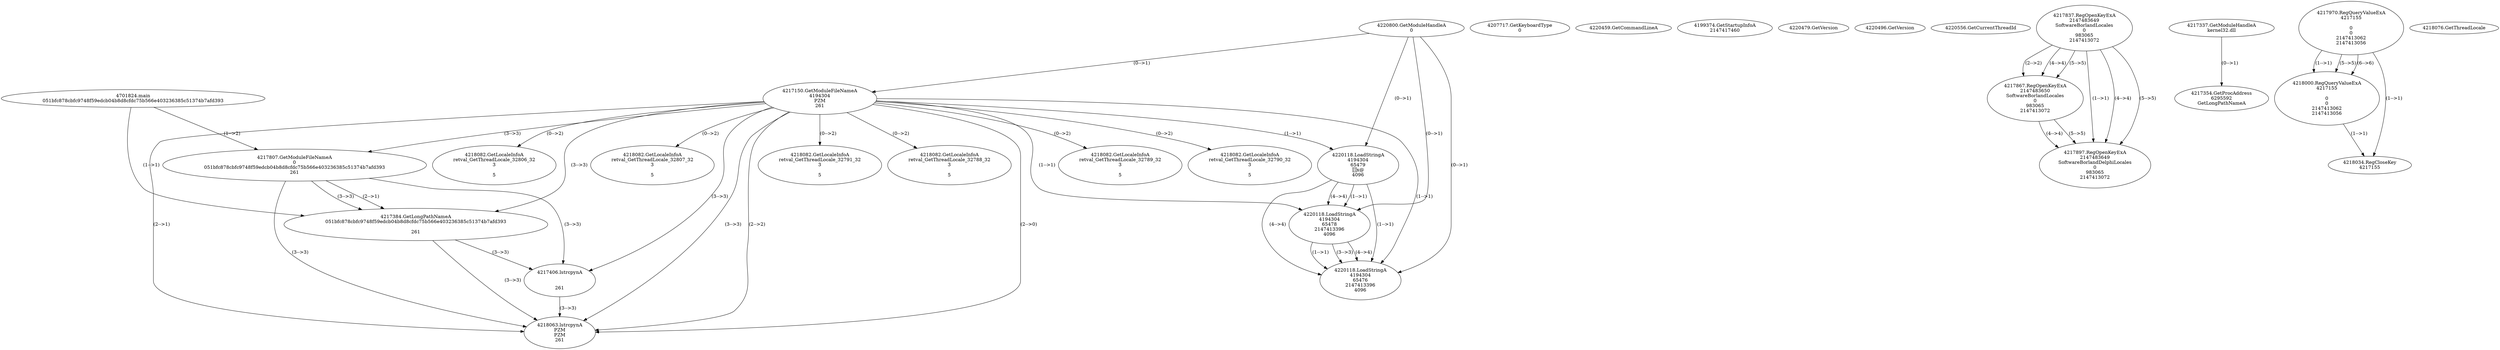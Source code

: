// Global SCDG with merge call
digraph {
	0 [label="4701824.main
051bfc878cbfc9748f59edcb04b8d8cfdc75b566e403236385c51374b7afd393"]
	1 [label="4220800.GetModuleHandleA
0"]
	2 [label="4207717.GetKeyboardType
0"]
	3 [label="4220459.GetCommandLineA
"]
	4 [label="4199374.GetStartupInfoA
2147417460"]
	5 [label="4220479.GetVersion
"]
	6 [label="4220496.GetVersion
"]
	7 [label="4220556.GetCurrentThreadId
"]
	8 [label="4217150.GetModuleFileNameA
4194304
PZM
261"]
	1 -> 8 [label="(0-->1)"]
	9 [label="4217807.GetModuleFileNameA
0
051bfc878cbfc9748f59edcb04b8d8cfdc75b566e403236385c51374b7afd393
261"]
	0 -> 9 [label="(1-->2)"]
	8 -> 9 [label="(3-->3)"]
	10 [label="4217837.RegOpenKeyExA
2147483649
Software\Borland\Locales
0
983065
2147413072"]
	11 [label="4217337.GetModuleHandleA
kernel32.dll"]
	12 [label="4217354.GetProcAddress
6295592
GetLongPathNameA"]
	11 -> 12 [label="(0-->1)"]
	13 [label="4217384.GetLongPathNameA
051bfc878cbfc9748f59edcb04b8d8cfdc75b566e403236385c51374b7afd393

261"]
	0 -> 13 [label="(1-->1)"]
	9 -> 13 [label="(2-->1)"]
	8 -> 13 [label="(3-->3)"]
	9 -> 13 [label="(3-->3)"]
	14 [label="4217406.lstrcpynA


261"]
	8 -> 14 [label="(3-->3)"]
	9 -> 14 [label="(3-->3)"]
	13 -> 14 [label="(3-->3)"]
	15 [label="4217970.RegQueryValueExA
4217155

0
0
2147413062
2147413056"]
	16 [label="4218000.RegQueryValueExA
4217155

0
0
2147413062
2147413056"]
	15 -> 16 [label="(1-->1)"]
	15 -> 16 [label="(5-->5)"]
	15 -> 16 [label="(6-->6)"]
	17 [label="4218034.RegCloseKey
4217155"]
	15 -> 17 [label="(1-->1)"]
	16 -> 17 [label="(1-->1)"]
	18 [label="4218063.lstrcpynA
PZM
PZM
261"]
	8 -> 18 [label="(2-->1)"]
	8 -> 18 [label="(2-->2)"]
	8 -> 18 [label="(3-->3)"]
	9 -> 18 [label="(3-->3)"]
	13 -> 18 [label="(3-->3)"]
	14 -> 18 [label="(3-->3)"]
	8 -> 18 [label="(2-->0)"]
	19 [label="4218076.GetThreadLocale
"]
	20 [label="4218082.GetLocaleInfoA
retval_GetThreadLocale_32791_32
3

5"]
	8 -> 20 [label="(0-->2)"]
	21 [label="4220118.LoadStringA
4194304
65479
x@
4096"]
	1 -> 21 [label="(0-->1)"]
	8 -> 21 [label="(1-->1)"]
	22 [label="4218082.GetLocaleInfoA
retval_GetThreadLocale_32788_32
3

5"]
	8 -> 22 [label="(0-->2)"]
	23 [label="4217867.RegOpenKeyExA
2147483650
Software\Borland\Locales
0
983065
2147413072"]
	10 -> 23 [label="(2-->2)"]
	10 -> 23 [label="(4-->4)"]
	10 -> 23 [label="(5-->5)"]
	24 [label="4218082.GetLocaleInfoA
retval_GetThreadLocale_32789_32
3

5"]
	8 -> 24 [label="(0-->2)"]
	25 [label="4218082.GetLocaleInfoA
retval_GetThreadLocale_32790_32
3

5"]
	8 -> 25 [label="(0-->2)"]
	26 [label="4218082.GetLocaleInfoA
retval_GetThreadLocale_32806_32
3

5"]
	8 -> 26 [label="(0-->2)"]
	27 [label="4220118.LoadStringA
4194304
65478
2147413396
4096"]
	1 -> 27 [label="(0-->1)"]
	8 -> 27 [label="(1-->1)"]
	21 -> 27 [label="(1-->1)"]
	21 -> 27 [label="(4-->4)"]
	28 [label="4220118.LoadStringA
4194304
65476
2147413396
4096"]
	1 -> 28 [label="(0-->1)"]
	8 -> 28 [label="(1-->1)"]
	21 -> 28 [label="(1-->1)"]
	27 -> 28 [label="(1-->1)"]
	27 -> 28 [label="(3-->3)"]
	21 -> 28 [label="(4-->4)"]
	27 -> 28 [label="(4-->4)"]
	29 [label="4217897.RegOpenKeyExA
2147483649
Software\Borland\Delphi\Locales
0
983065
2147413072"]
	10 -> 29 [label="(1-->1)"]
	10 -> 29 [label="(4-->4)"]
	23 -> 29 [label="(4-->4)"]
	10 -> 29 [label="(5-->5)"]
	23 -> 29 [label="(5-->5)"]
	30 [label="4218082.GetLocaleInfoA
retval_GetThreadLocale_32807_32
3

5"]
	8 -> 30 [label="(0-->2)"]
}
